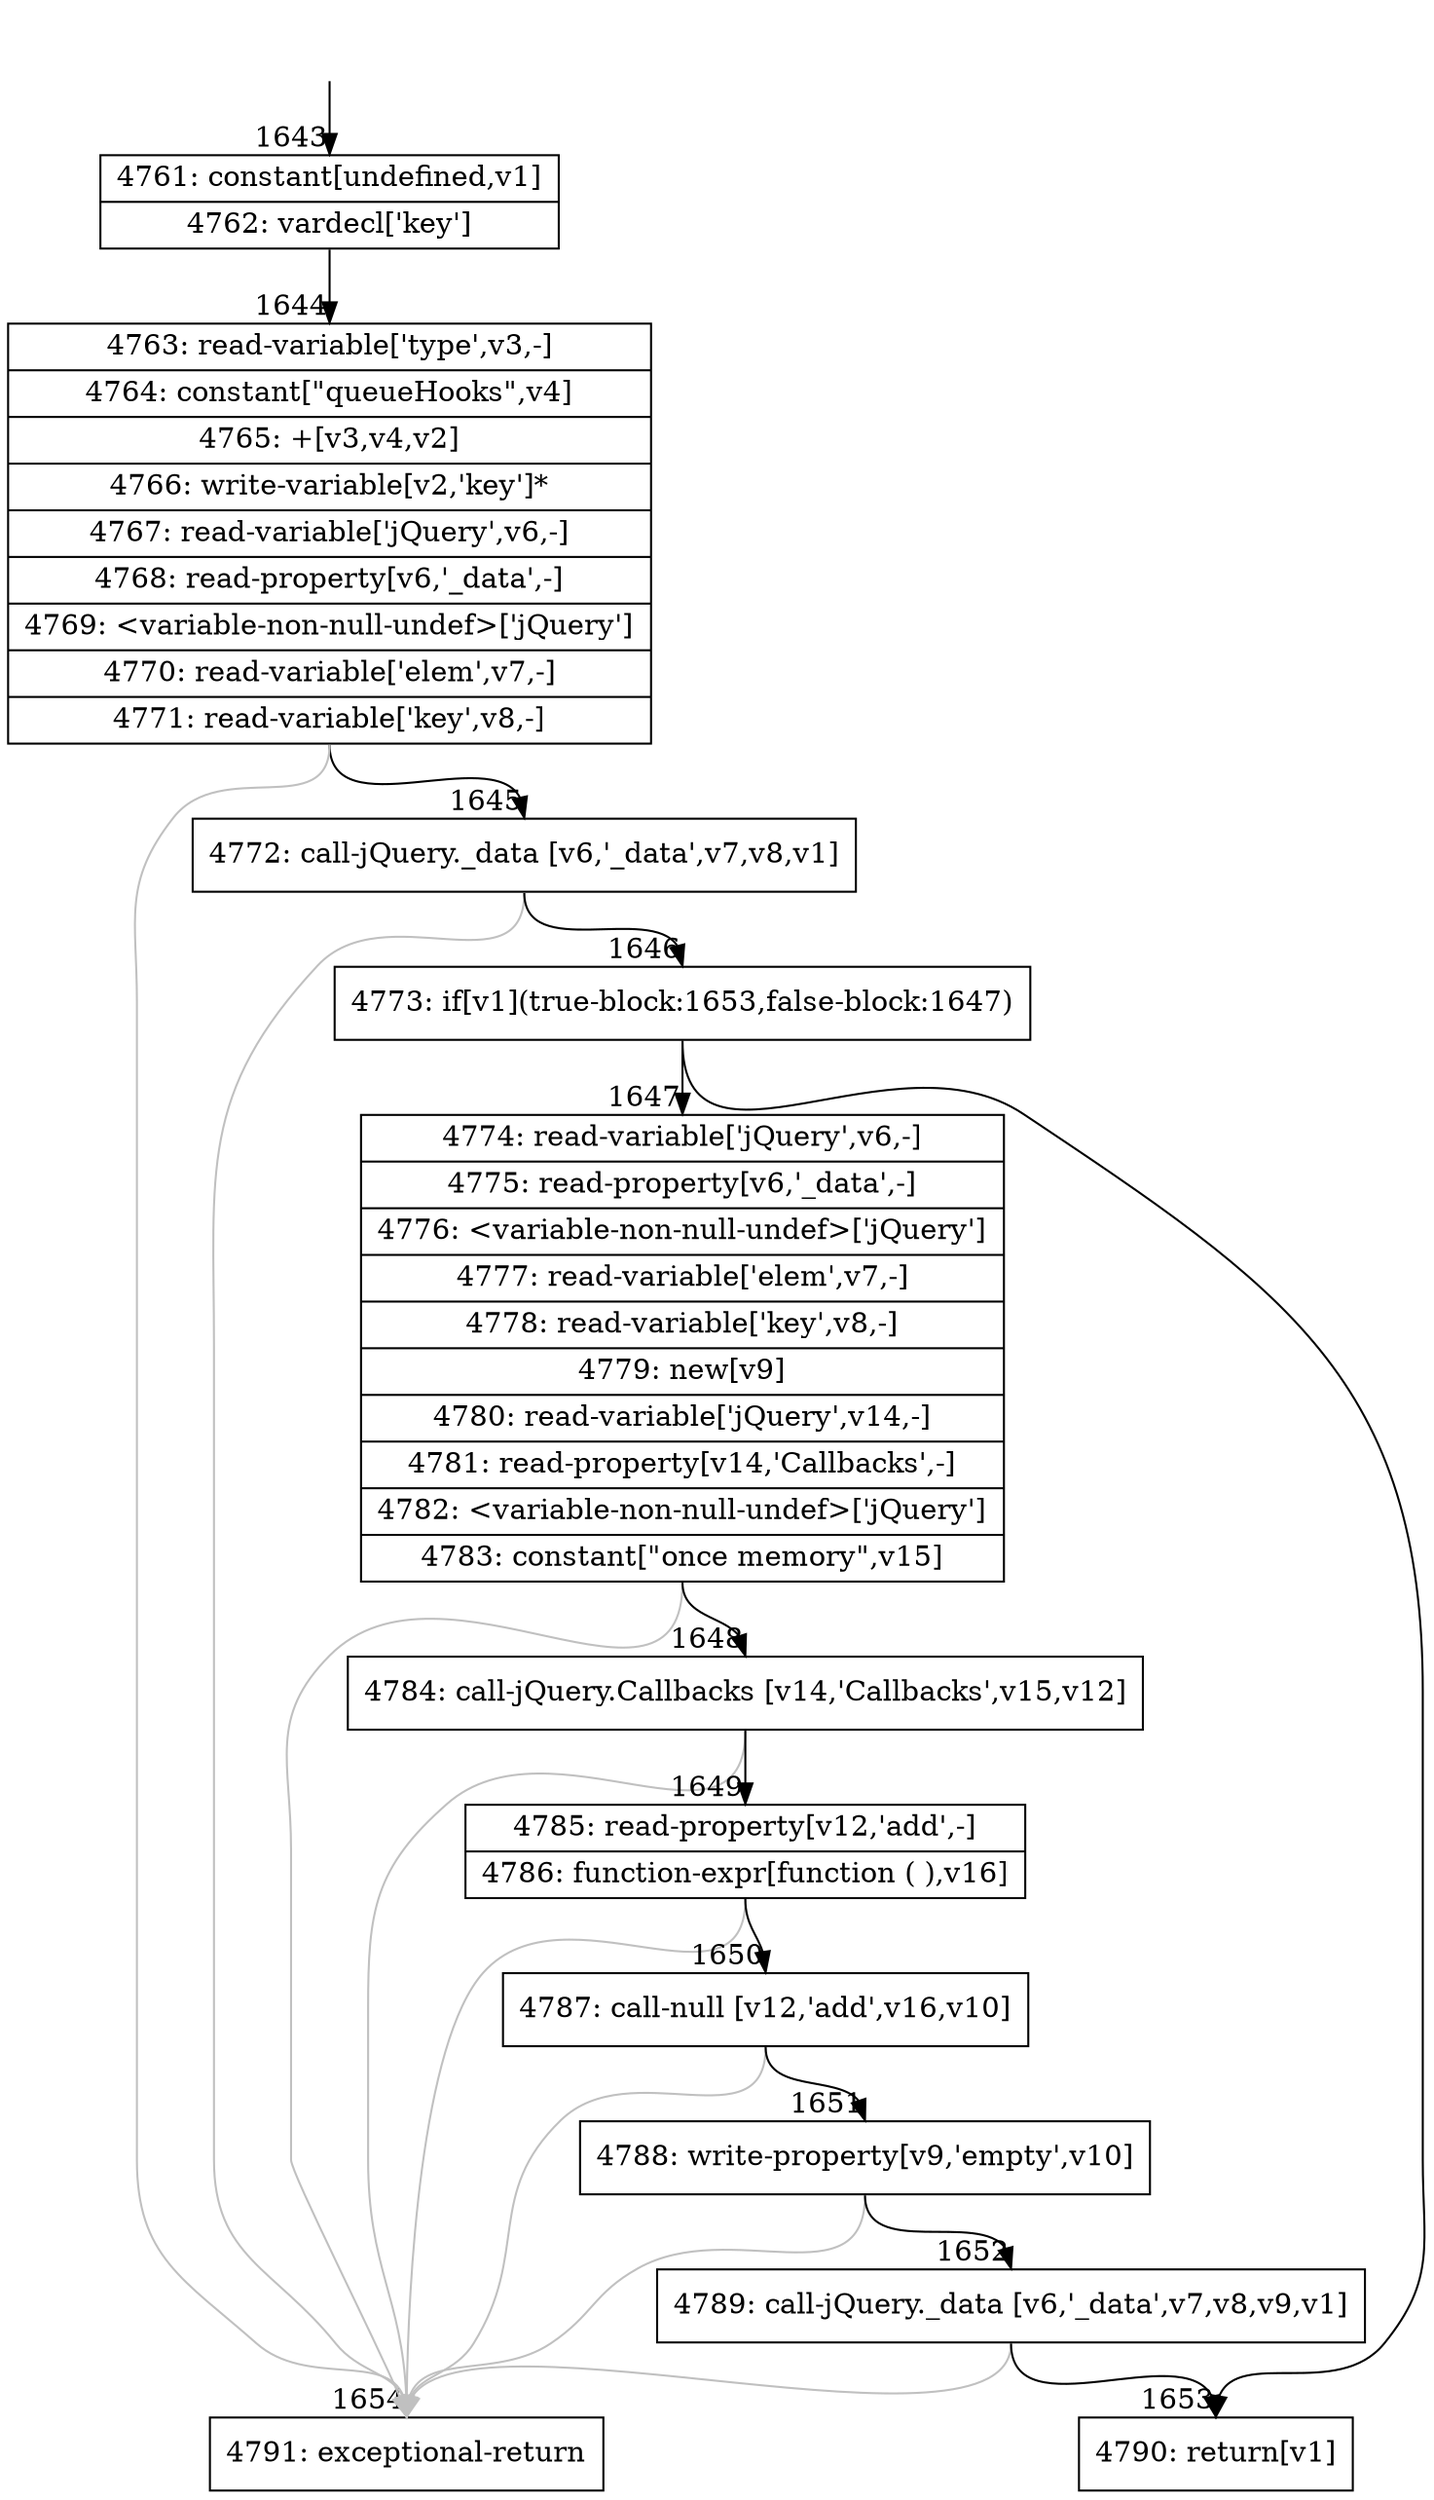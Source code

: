 digraph {
rankdir="TD"
BB_entry111[shape=none,label=""];
BB_entry111 -> BB1643 [tailport=s, headport=n, headlabel="    1643"]
BB1643 [shape=record label="{4761: constant[undefined,v1]|4762: vardecl['key']}" ] 
BB1643 -> BB1644 [tailport=s, headport=n, headlabel="      1644"]
BB1644 [shape=record label="{4763: read-variable['type',v3,-]|4764: constant[\"queueHooks\",v4]|4765: +[v3,v4,v2]|4766: write-variable[v2,'key']*|4767: read-variable['jQuery',v6,-]|4768: read-property[v6,'_data',-]|4769: \<variable-non-null-undef\>['jQuery']|4770: read-variable['elem',v7,-]|4771: read-variable['key',v8,-]}" ] 
BB1644 -> BB1645 [tailport=s, headport=n, headlabel="      1645"]
BB1644 -> BB1654 [tailport=s, headport=n, color=gray, headlabel="      1654"]
BB1645 [shape=record label="{4772: call-jQuery._data [v6,'_data',v7,v8,v1]}" ] 
BB1645 -> BB1646 [tailport=s, headport=n, headlabel="      1646"]
BB1645 -> BB1654 [tailport=s, headport=n, color=gray]
BB1646 [shape=record label="{4773: if[v1](true-block:1653,false-block:1647)}" ] 
BB1646 -> BB1653 [tailport=s, headport=n, headlabel="      1653"]
BB1646 -> BB1647 [tailport=s, headport=n, headlabel="      1647"]
BB1647 [shape=record label="{4774: read-variable['jQuery',v6,-]|4775: read-property[v6,'_data',-]|4776: \<variable-non-null-undef\>['jQuery']|4777: read-variable['elem',v7,-]|4778: read-variable['key',v8,-]|4779: new[v9]|4780: read-variable['jQuery',v14,-]|4781: read-property[v14,'Callbacks',-]|4782: \<variable-non-null-undef\>['jQuery']|4783: constant[\"once memory\",v15]}" ] 
BB1647 -> BB1648 [tailport=s, headport=n, headlabel="      1648"]
BB1647 -> BB1654 [tailport=s, headport=n, color=gray]
BB1648 [shape=record label="{4784: call-jQuery.Callbacks [v14,'Callbacks',v15,v12]}" ] 
BB1648 -> BB1649 [tailport=s, headport=n, headlabel="      1649"]
BB1648 -> BB1654 [tailport=s, headport=n, color=gray]
BB1649 [shape=record label="{4785: read-property[v12,'add',-]|4786: function-expr[function ( ),v16]}" ] 
BB1649 -> BB1650 [tailport=s, headport=n, headlabel="      1650"]
BB1649 -> BB1654 [tailport=s, headport=n, color=gray]
BB1650 [shape=record label="{4787: call-null [v12,'add',v16,v10]}" ] 
BB1650 -> BB1651 [tailport=s, headport=n, headlabel="      1651"]
BB1650 -> BB1654 [tailport=s, headport=n, color=gray]
BB1651 [shape=record label="{4788: write-property[v9,'empty',v10]}" ] 
BB1651 -> BB1652 [tailport=s, headport=n, headlabel="      1652"]
BB1651 -> BB1654 [tailport=s, headport=n, color=gray]
BB1652 [shape=record label="{4789: call-jQuery._data [v6,'_data',v7,v8,v9,v1]}" ] 
BB1652 -> BB1653 [tailport=s, headport=n]
BB1652 -> BB1654 [tailport=s, headport=n, color=gray]
BB1653 [shape=record label="{4790: return[v1]}" ] 
BB1654 [shape=record label="{4791: exceptional-return}" ] 
//#$~ 1950
}
